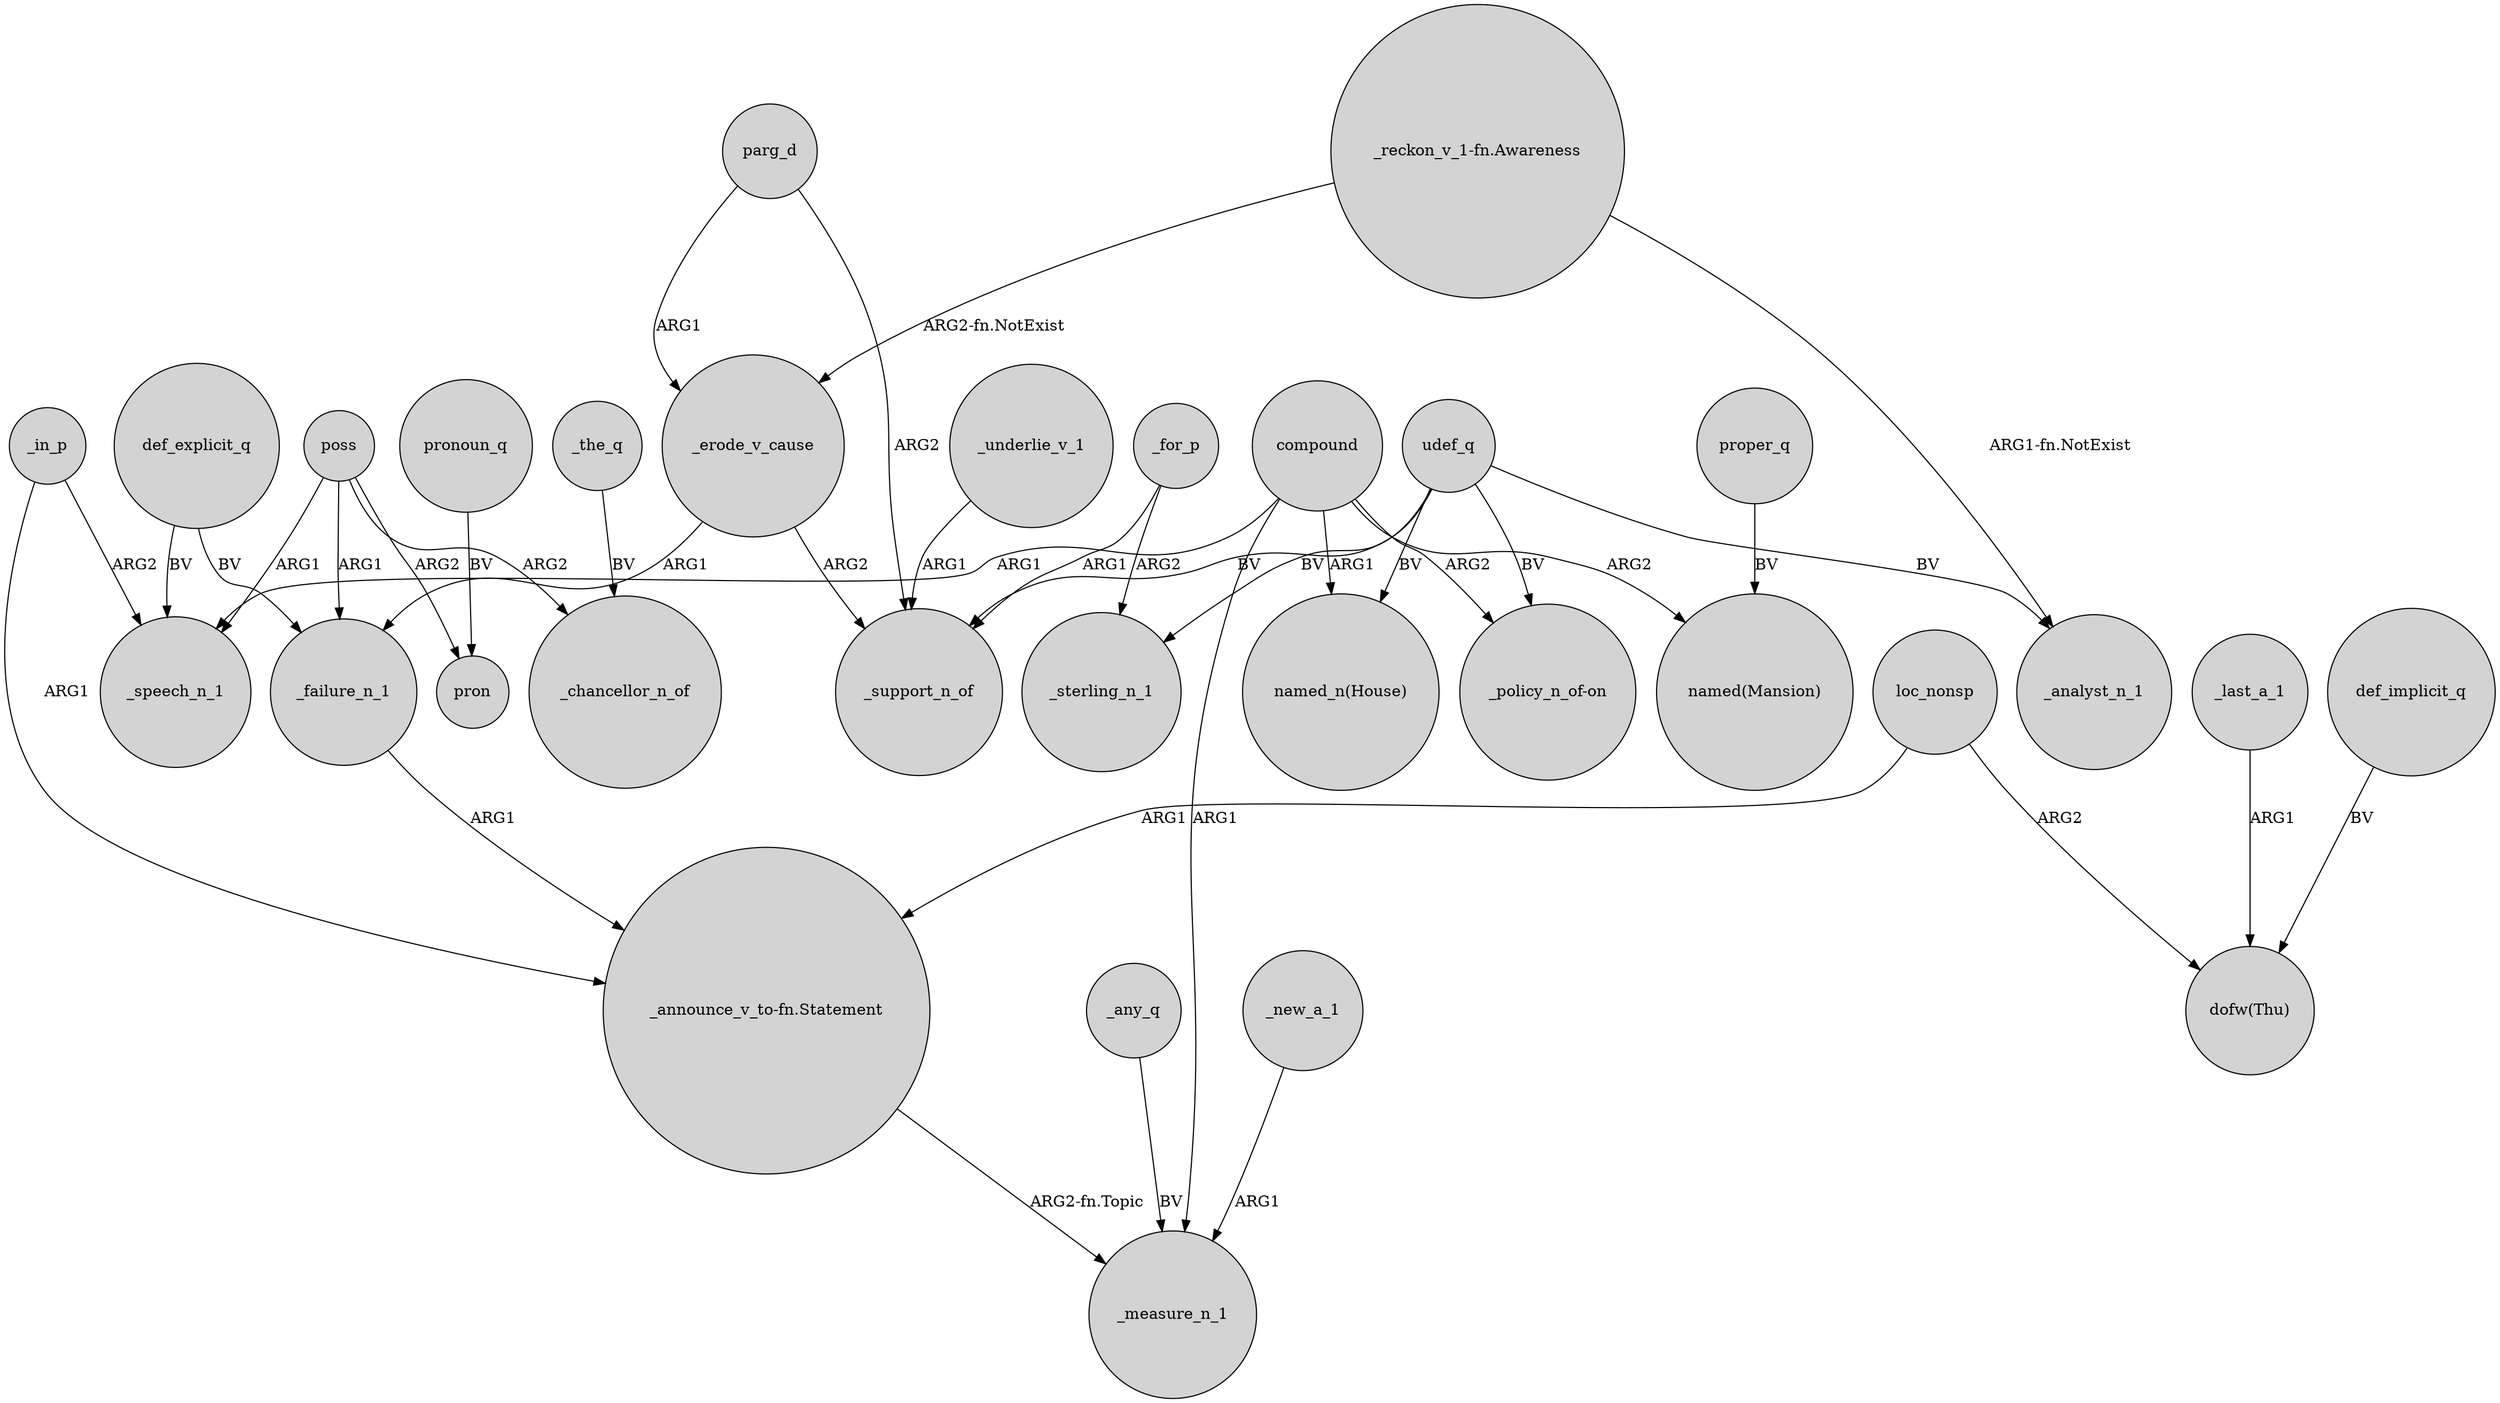 digraph {
	node [shape=circle style=filled]
	_in_p -> "_announce_v_to-fn.Statement" [label=ARG1]
	udef_q -> "named_n(House)" [label=BV]
	poss -> pron [label=ARG2]
	parg_d -> _support_n_of [label=ARG2]
	_any_q -> _measure_n_1 [label=BV]
	compound -> "_policy_n_of-on" [label=ARG2]
	_erode_v_cause -> _failure_n_1 [label=ARG1]
	poss -> _speech_n_1 [label=ARG1]
	proper_q -> "named(Mansion)" [label=BV]
	def_explicit_q -> _failure_n_1 [label=BV]
	compound -> "named_n(House)" [label=ARG1]
	_last_a_1 -> "dofw(Thu)" [label=ARG1]
	udef_q -> "_policy_n_of-on" [label=BV]
	"_announce_v_to-fn.Statement" -> _measure_n_1 [label="ARG2-fn.Topic"]
	_for_p -> _support_n_of [label=ARG1]
	_erode_v_cause -> _support_n_of [label=ARG2]
	_for_p -> _sterling_n_1 [label=ARG2]
	compound -> _measure_n_1 [label=ARG1]
	loc_nonsp -> "_announce_v_to-fn.Statement" [label=ARG1]
	pronoun_q -> pron [label=BV]
	def_implicit_q -> "dofw(Thu)" [label=BV]
	parg_d -> _erode_v_cause [label=ARG1]
	compound -> "named(Mansion)" [label=ARG2]
	udef_q -> _sterling_n_1 [label=BV]
	_the_q -> _chancellor_n_of [label=BV]
	loc_nonsp -> "dofw(Thu)" [label=ARG2]
	"_reckon_v_1-fn.Awareness" -> _analyst_n_1 [label="ARG1-fn.NotExist"]
	"_reckon_v_1-fn.Awareness" -> _erode_v_cause [label="ARG2-fn.NotExist"]
	def_explicit_q -> _speech_n_1 [label=BV]
	udef_q -> _support_n_of [label=BV]
	_in_p -> _speech_n_1 [label=ARG2]
	poss -> _chancellor_n_of [label=ARG2]
	_new_a_1 -> _measure_n_1 [label=ARG1]
	poss -> _failure_n_1 [label=ARG1]
	udef_q -> _analyst_n_1 [label=BV]
	compound -> _speech_n_1 [label=ARG1]
	_failure_n_1 -> "_announce_v_to-fn.Statement" [label=ARG1]
	_underlie_v_1 -> _support_n_of [label=ARG1]
}
